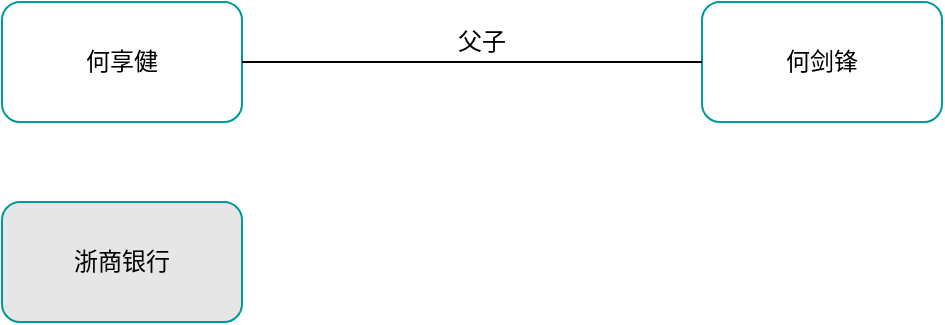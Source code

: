 <mxfile version="14.2.4" type="github">
  <diagram id="YMg1hjqPTZ2gVe7zv7V6" name="Page-1">
    <mxGraphModel dx="700" dy="473" grid="1" gridSize="10" guides="1" tooltips="1" connect="1" arrows="1" fold="1" page="1" pageScale="1" pageWidth="827" pageHeight="1169" math="0" shadow="0">
      <root>
        <mxCell id="0" />
        <mxCell id="1" parent="0" />
        <mxCell id="33cMaDg9XoKLb8V7PIvq-1" value="何享健" style="rounded=1;whiteSpace=wrap;html=1;strokeColor=#009999;" vertex="1" parent="1">
          <mxGeometry x="40" y="60" width="120" height="60" as="geometry" />
        </mxCell>
        <mxCell id="33cMaDg9XoKLb8V7PIvq-2" value="浙商银行" style="rounded=1;whiteSpace=wrap;html=1;strokeColor=#009999;fillColor=#E6E6E6;" vertex="1" parent="1">
          <mxGeometry x="40" y="160" width="120" height="60" as="geometry" />
        </mxCell>
        <mxCell id="33cMaDg9XoKLb8V7PIvq-3" value="何剑锋" style="rounded=1;whiteSpace=wrap;html=1;strokeColor=#009999;" vertex="1" parent="1">
          <mxGeometry x="390" y="60" width="120" height="60" as="geometry" />
        </mxCell>
        <mxCell id="33cMaDg9XoKLb8V7PIvq-9" value="" style="endArrow=none;html=1;entryX=0;entryY=0.5;entryDx=0;entryDy=0;exitX=1;exitY=0.5;exitDx=0;exitDy=0;" edge="1" parent="1" source="33cMaDg9XoKLb8V7PIvq-1" target="33cMaDg9XoKLb8V7PIvq-3">
          <mxGeometry width="50" height="50" relative="1" as="geometry">
            <mxPoint x="170" y="130" as="sourcePoint" />
            <mxPoint x="220" y="80" as="targetPoint" />
          </mxGeometry>
        </mxCell>
        <mxCell id="33cMaDg9XoKLb8V7PIvq-10" value="父子" style="text;html=1;strokeColor=none;fillColor=none;align=center;verticalAlign=middle;whiteSpace=wrap;rounded=0;" vertex="1" parent="1">
          <mxGeometry x="260" y="70" width="40" height="20" as="geometry" />
        </mxCell>
      </root>
    </mxGraphModel>
  </diagram>
</mxfile>
